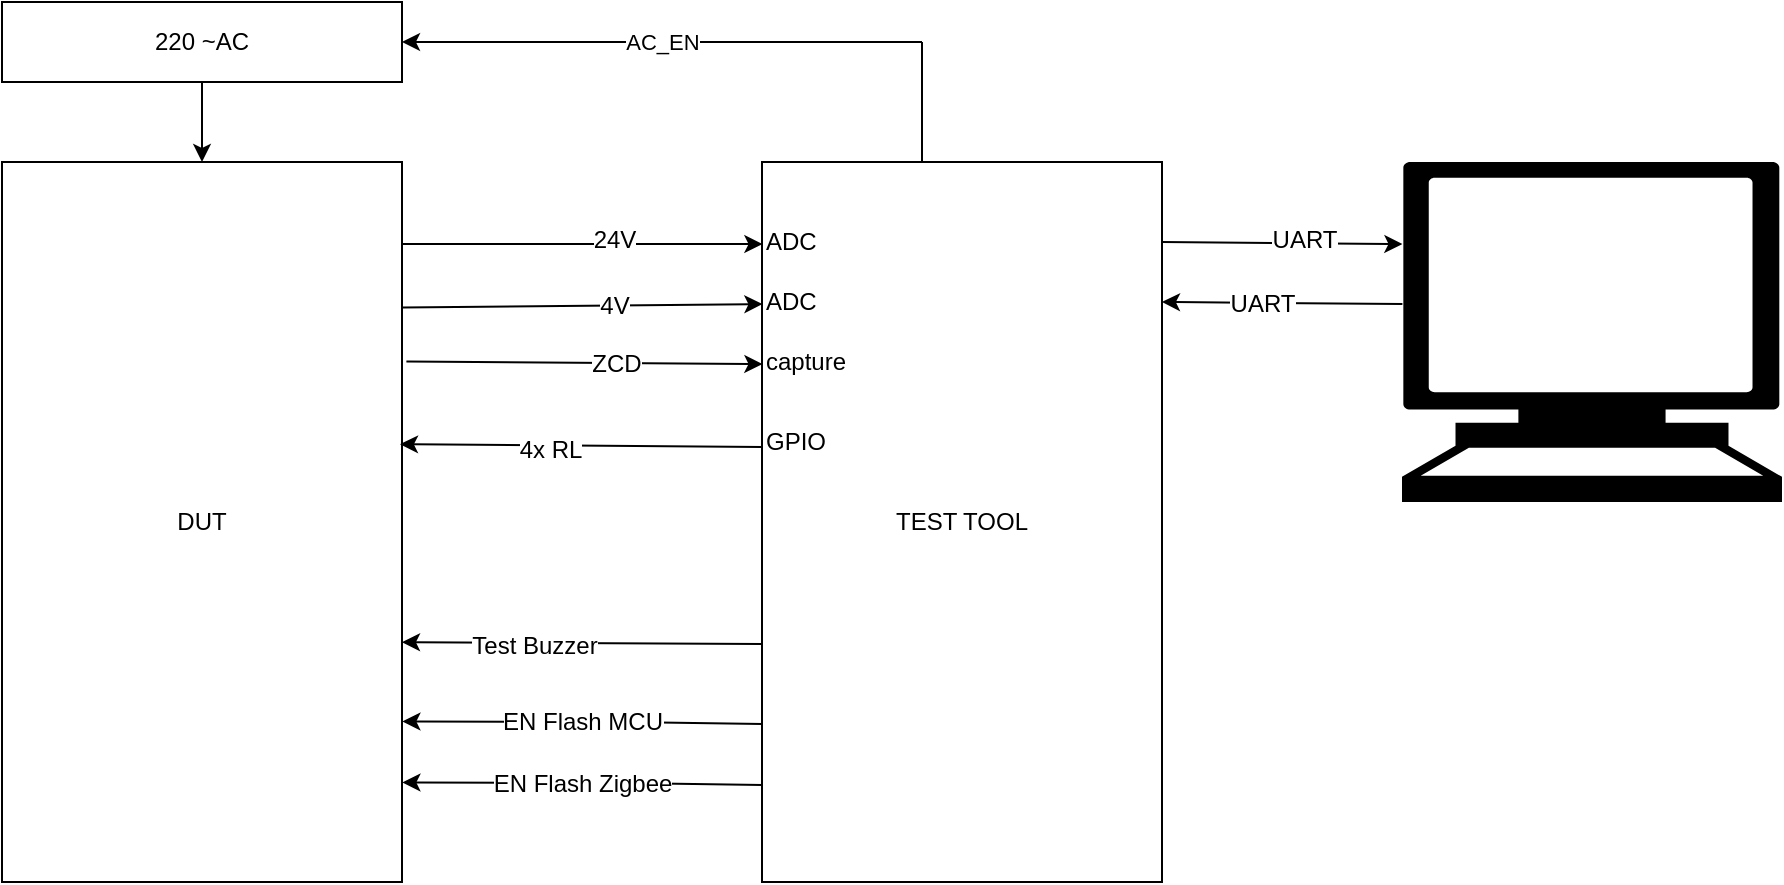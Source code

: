 <mxfile version="12.2.0" type="github" pages="1">
  <diagram id="XRMvp0gP5T1t41EHmEZd" name="Page-1">
    <mxGraphModel dx="708" dy="419" grid="1" gridSize="10" guides="1" tooltips="1" connect="1" arrows="1" fold="1" page="1" pageScale="1" pageWidth="1100" pageHeight="850" math="0" shadow="0">
      <root>
        <mxCell id="0"/>
        <mxCell id="1" parent="0"/>
        <mxCell id="Drg_2glCti45QWZeGqZ4-1" value="DUT" style="rounded=0;whiteSpace=wrap;html=1;" parent="1" vertex="1">
          <mxGeometry x="60" y="240" width="200" height="360" as="geometry"/>
        </mxCell>
        <mxCell id="GeXZnIrBg0flCTK5yJlo-1" value="TEST TOOL" style="rounded=0;whiteSpace=wrap;html=1;" vertex="1" parent="1">
          <mxGeometry x="440" y="240" width="200" height="360" as="geometry"/>
        </mxCell>
        <mxCell id="GeXZnIrBg0flCTK5yJlo-2" value="" style="endArrow=classic;html=1;entryX=0.001;entryY=0.114;entryDx=0;entryDy=0;entryPerimeter=0;exitX=1;exitY=0.114;exitDx=0;exitDy=0;exitPerimeter=0;" edge="1" parent="1" source="Drg_2glCti45QWZeGqZ4-1" target="GeXZnIrBg0flCTK5yJlo-1">
          <mxGeometry width="50" height="50" relative="1" as="geometry">
            <mxPoint x="320" y="280" as="sourcePoint"/>
            <mxPoint x="435" y="281" as="targetPoint"/>
          </mxGeometry>
        </mxCell>
        <mxCell id="GeXZnIrBg0flCTK5yJlo-4" value="24V" style="text;html=1;resizable=0;points=[];align=center;verticalAlign=middle;labelBackgroundColor=#ffffff;" vertex="1" connectable="0" parent="GeXZnIrBg0flCTK5yJlo-2">
          <mxGeometry x="0.174" y="2" relative="1" as="geometry">
            <mxPoint as="offset"/>
          </mxGeometry>
        </mxCell>
        <mxCell id="GeXZnIrBg0flCTK5yJlo-3" value="" style="endArrow=classic;html=1;entryX=0.001;entryY=0.114;entryDx=0;entryDy=0;entryPerimeter=0;exitX=1.001;exitY=0.202;exitDx=0;exitDy=0;exitPerimeter=0;" edge="1" parent="1" source="Drg_2glCti45QWZeGqZ4-1">
          <mxGeometry width="50" height="50" relative="1" as="geometry">
            <mxPoint x="320" y="310" as="sourcePoint"/>
            <mxPoint x="440.2" y="311.04" as="targetPoint"/>
          </mxGeometry>
        </mxCell>
        <mxCell id="GeXZnIrBg0flCTK5yJlo-5" value="4V" style="text;html=1;resizable=0;points=[];align=center;verticalAlign=middle;labelBackgroundColor=#ffffff;" vertex="1" connectable="0" parent="GeXZnIrBg0flCTK5yJlo-3">
          <mxGeometry x="0.175" relative="1" as="geometry">
            <mxPoint as="offset"/>
          </mxGeometry>
        </mxCell>
        <mxCell id="GeXZnIrBg0flCTK5yJlo-6" value="" style="endArrow=classic;html=1;entryX=0.001;entryY=0.114;entryDx=0;entryDy=0;entryPerimeter=0;exitX=1.011;exitY=0.277;exitDx=0;exitDy=0;exitPerimeter=0;" edge="1" parent="1" source="Drg_2glCti45QWZeGqZ4-1">
          <mxGeometry width="50" height="50" relative="1" as="geometry">
            <mxPoint x="320" y="340" as="sourcePoint"/>
            <mxPoint x="440.2" y="341.04" as="targetPoint"/>
          </mxGeometry>
        </mxCell>
        <mxCell id="GeXZnIrBg0flCTK5yJlo-7" value="ZCD" style="text;html=1;resizable=0;points=[];align=center;verticalAlign=middle;labelBackgroundColor=#ffffff;" vertex="1" connectable="0" parent="GeXZnIrBg0flCTK5yJlo-6">
          <mxGeometry x="0.175" relative="1" as="geometry">
            <mxPoint as="offset"/>
          </mxGeometry>
        </mxCell>
        <mxCell id="GeXZnIrBg0flCTK5yJlo-15" value="" style="endArrow=classic;html=1;entryX=0.995;entryY=0.392;entryDx=0;entryDy=0;entryPerimeter=0;" edge="1" parent="1" target="Drg_2glCti45QWZeGqZ4-1">
          <mxGeometry width="50" height="50" relative="1" as="geometry">
            <mxPoint x="440.2" y="382.54" as="sourcePoint"/>
            <mxPoint x="270" y="382" as="targetPoint"/>
          </mxGeometry>
        </mxCell>
        <mxCell id="GeXZnIrBg0flCTK5yJlo-16" value="4x RL" style="text;html=1;resizable=0;points=[];align=center;verticalAlign=middle;labelBackgroundColor=#ffffff;" vertex="1" connectable="0" parent="GeXZnIrBg0flCTK5yJlo-15">
          <mxGeometry x="0.174" y="2" relative="1" as="geometry">
            <mxPoint as="offset"/>
          </mxGeometry>
        </mxCell>
        <mxCell id="GeXZnIrBg0flCTK5yJlo-23" value="" style="edgeStyle=orthogonalEdgeStyle;rounded=0;orthogonalLoop=1;jettySize=auto;html=1;" edge="1" parent="1" source="GeXZnIrBg0flCTK5yJlo-22" target="Drg_2glCti45QWZeGqZ4-1">
          <mxGeometry relative="1" as="geometry"/>
        </mxCell>
        <mxCell id="GeXZnIrBg0flCTK5yJlo-22" value="220 ~AC" style="rounded=0;whiteSpace=wrap;html=1;" vertex="1" parent="1">
          <mxGeometry x="60" y="160" width="200" height="40" as="geometry"/>
        </mxCell>
        <mxCell id="GeXZnIrBg0flCTK5yJlo-27" value="AC_EN" style="endArrow=classic;html=1;entryX=1;entryY=0.5;entryDx=0;entryDy=0;" edge="1" parent="1" target="GeXZnIrBg0flCTK5yJlo-22">
          <mxGeometry width="50" height="50" relative="1" as="geometry">
            <mxPoint x="520" y="180" as="sourcePoint"/>
            <mxPoint x="470" y="150" as="targetPoint"/>
          </mxGeometry>
        </mxCell>
        <mxCell id="GeXZnIrBg0flCTK5yJlo-28" value="" style="endArrow=none;html=1;" edge="1" parent="1">
          <mxGeometry width="50" height="50" relative="1" as="geometry">
            <mxPoint x="520" y="240" as="sourcePoint"/>
            <mxPoint x="520" y="180" as="targetPoint"/>
          </mxGeometry>
        </mxCell>
        <mxCell id="GeXZnIrBg0flCTK5yJlo-30" value="" style="endArrow=classic;html=1;entryX=0.001;entryY=0.114;entryDx=0;entryDy=0;entryPerimeter=0;" edge="1" parent="1">
          <mxGeometry width="50" height="50" relative="1" as="geometry">
            <mxPoint x="760.2" y="311.04" as="sourcePoint"/>
            <mxPoint x="640" y="310.0" as="targetPoint"/>
          </mxGeometry>
        </mxCell>
        <mxCell id="GeXZnIrBg0flCTK5yJlo-31" value="UART" style="text;html=1;resizable=0;points=[];align=center;verticalAlign=middle;labelBackgroundColor=#ffffff;" vertex="1" connectable="0" parent="GeXZnIrBg0flCTK5yJlo-30">
          <mxGeometry x="0.175" relative="1" as="geometry">
            <mxPoint as="offset"/>
          </mxGeometry>
        </mxCell>
        <mxCell id="GeXZnIrBg0flCTK5yJlo-32" value="" style="endArrow=classic;html=1;entryX=0.001;entryY=0.114;entryDx=0;entryDy=0;entryPerimeter=0;" edge="1" parent="1">
          <mxGeometry width="50" height="50" relative="1" as="geometry">
            <mxPoint x="640" y="280" as="sourcePoint"/>
            <mxPoint x="760.2" y="281.04" as="targetPoint"/>
          </mxGeometry>
        </mxCell>
        <mxCell id="GeXZnIrBg0flCTK5yJlo-33" value="UART" style="text;html=1;resizable=0;points=[];align=center;verticalAlign=middle;labelBackgroundColor=#ffffff;" vertex="1" connectable="0" parent="GeXZnIrBg0flCTK5yJlo-32">
          <mxGeometry x="0.174" y="2" relative="1" as="geometry">
            <mxPoint as="offset"/>
          </mxGeometry>
        </mxCell>
        <mxCell id="GeXZnIrBg0flCTK5yJlo-34" value="" style="shape=mxgraph.signs.tech.computer;html=1;fillColor=#000000;strokeColor=none;verticalLabelPosition=bottom;verticalAlign=top;align=center;" vertex="1" parent="1">
          <mxGeometry x="760" y="240" width="190" height="170" as="geometry"/>
        </mxCell>
        <mxCell id="GeXZnIrBg0flCTK5yJlo-35" value="ADC" style="text;html=1;resizable=0;points=[];autosize=1;align=left;verticalAlign=top;spacingTop=-4;" vertex="1" parent="1">
          <mxGeometry x="440" y="270" width="40" height="20" as="geometry"/>
        </mxCell>
        <mxCell id="GeXZnIrBg0flCTK5yJlo-36" value="ADC" style="text;html=1;resizable=0;points=[];autosize=1;align=left;verticalAlign=top;spacingTop=-4;" vertex="1" parent="1">
          <mxGeometry x="440" y="300" width="40" height="20" as="geometry"/>
        </mxCell>
        <mxCell id="GeXZnIrBg0flCTK5yJlo-37" value="capture" style="text;html=1;resizable=0;points=[];autosize=1;align=left;verticalAlign=top;spacingTop=-4;" vertex="1" parent="1">
          <mxGeometry x="440" y="330" width="60" height="20" as="geometry"/>
        </mxCell>
        <mxCell id="GeXZnIrBg0flCTK5yJlo-38" value="GPIO" style="text;html=1;resizable=0;points=[];autosize=1;align=left;verticalAlign=top;spacingTop=-4;" vertex="1" parent="1">
          <mxGeometry x="440" y="370" width="50" height="20" as="geometry"/>
        </mxCell>
        <mxCell id="GeXZnIrBg0flCTK5yJlo-40" value="" style="endArrow=classic;html=1;entryX=1;entryY=0.667;entryDx=0;entryDy=0;entryPerimeter=0;" edge="1" parent="1" target="Drg_2glCti45QWZeGqZ4-1">
          <mxGeometry width="50" height="50" relative="1" as="geometry">
            <mxPoint x="440.2" y="481.04" as="sourcePoint"/>
            <mxPoint x="320" y="480.0" as="targetPoint"/>
          </mxGeometry>
        </mxCell>
        <mxCell id="GeXZnIrBg0flCTK5yJlo-43" value="Test Buzzer" style="text;html=1;resizable=0;points=[];align=center;verticalAlign=middle;labelBackgroundColor=#ffffff;" vertex="1" connectable="0" parent="GeXZnIrBg0flCTK5yJlo-40">
          <mxGeometry x="0.273" y="1" relative="1" as="geometry">
            <mxPoint as="offset"/>
          </mxGeometry>
        </mxCell>
        <mxCell id="GeXZnIrBg0flCTK5yJlo-44" value="" style="endArrow=classic;html=1;entryX=1.001;entryY=0.777;entryDx=0;entryDy=0;entryPerimeter=0;" edge="1" parent="1" target="Drg_2glCti45QWZeGqZ4-1">
          <mxGeometry width="50" height="50" relative="1" as="geometry">
            <mxPoint x="440.2" y="521.04" as="sourcePoint"/>
            <mxPoint x="320" y="520" as="targetPoint"/>
            <Array as="points">
              <mxPoint x="370" y="520"/>
            </Array>
          </mxGeometry>
        </mxCell>
        <mxCell id="GeXZnIrBg0flCTK5yJlo-45" value="EN Flash MCU" style="text;html=1;resizable=0;points=[];align=center;verticalAlign=middle;labelBackgroundColor=#ffffff;" vertex="1" connectable="0" parent="GeXZnIrBg0flCTK5yJlo-44">
          <mxGeometry x="0.273" y="1" relative="1" as="geometry">
            <mxPoint x="24.5" y="-1" as="offset"/>
          </mxGeometry>
        </mxCell>
        <mxCell id="GeXZnIrBg0flCTK5yJlo-46" value="" style="endArrow=classic;html=1;entryX=1.001;entryY=0.777;entryDx=0;entryDy=0;entryPerimeter=0;" edge="1" parent="1">
          <mxGeometry width="50" height="50" relative="1" as="geometry">
            <mxPoint x="440.2" y="551.54" as="sourcePoint"/>
            <mxPoint x="260.2" y="550.22" as="targetPoint"/>
            <Array as="points">
              <mxPoint x="370" y="550.5"/>
            </Array>
          </mxGeometry>
        </mxCell>
        <mxCell id="GeXZnIrBg0flCTK5yJlo-47" value="EN Flash Zigbee" style="text;html=1;resizable=0;points=[];align=center;verticalAlign=middle;labelBackgroundColor=#ffffff;" vertex="1" connectable="0" parent="GeXZnIrBg0flCTK5yJlo-46">
          <mxGeometry x="0.273" y="1" relative="1" as="geometry">
            <mxPoint x="24.5" y="-1" as="offset"/>
          </mxGeometry>
        </mxCell>
      </root>
    </mxGraphModel>
  </diagram>
</mxfile>
